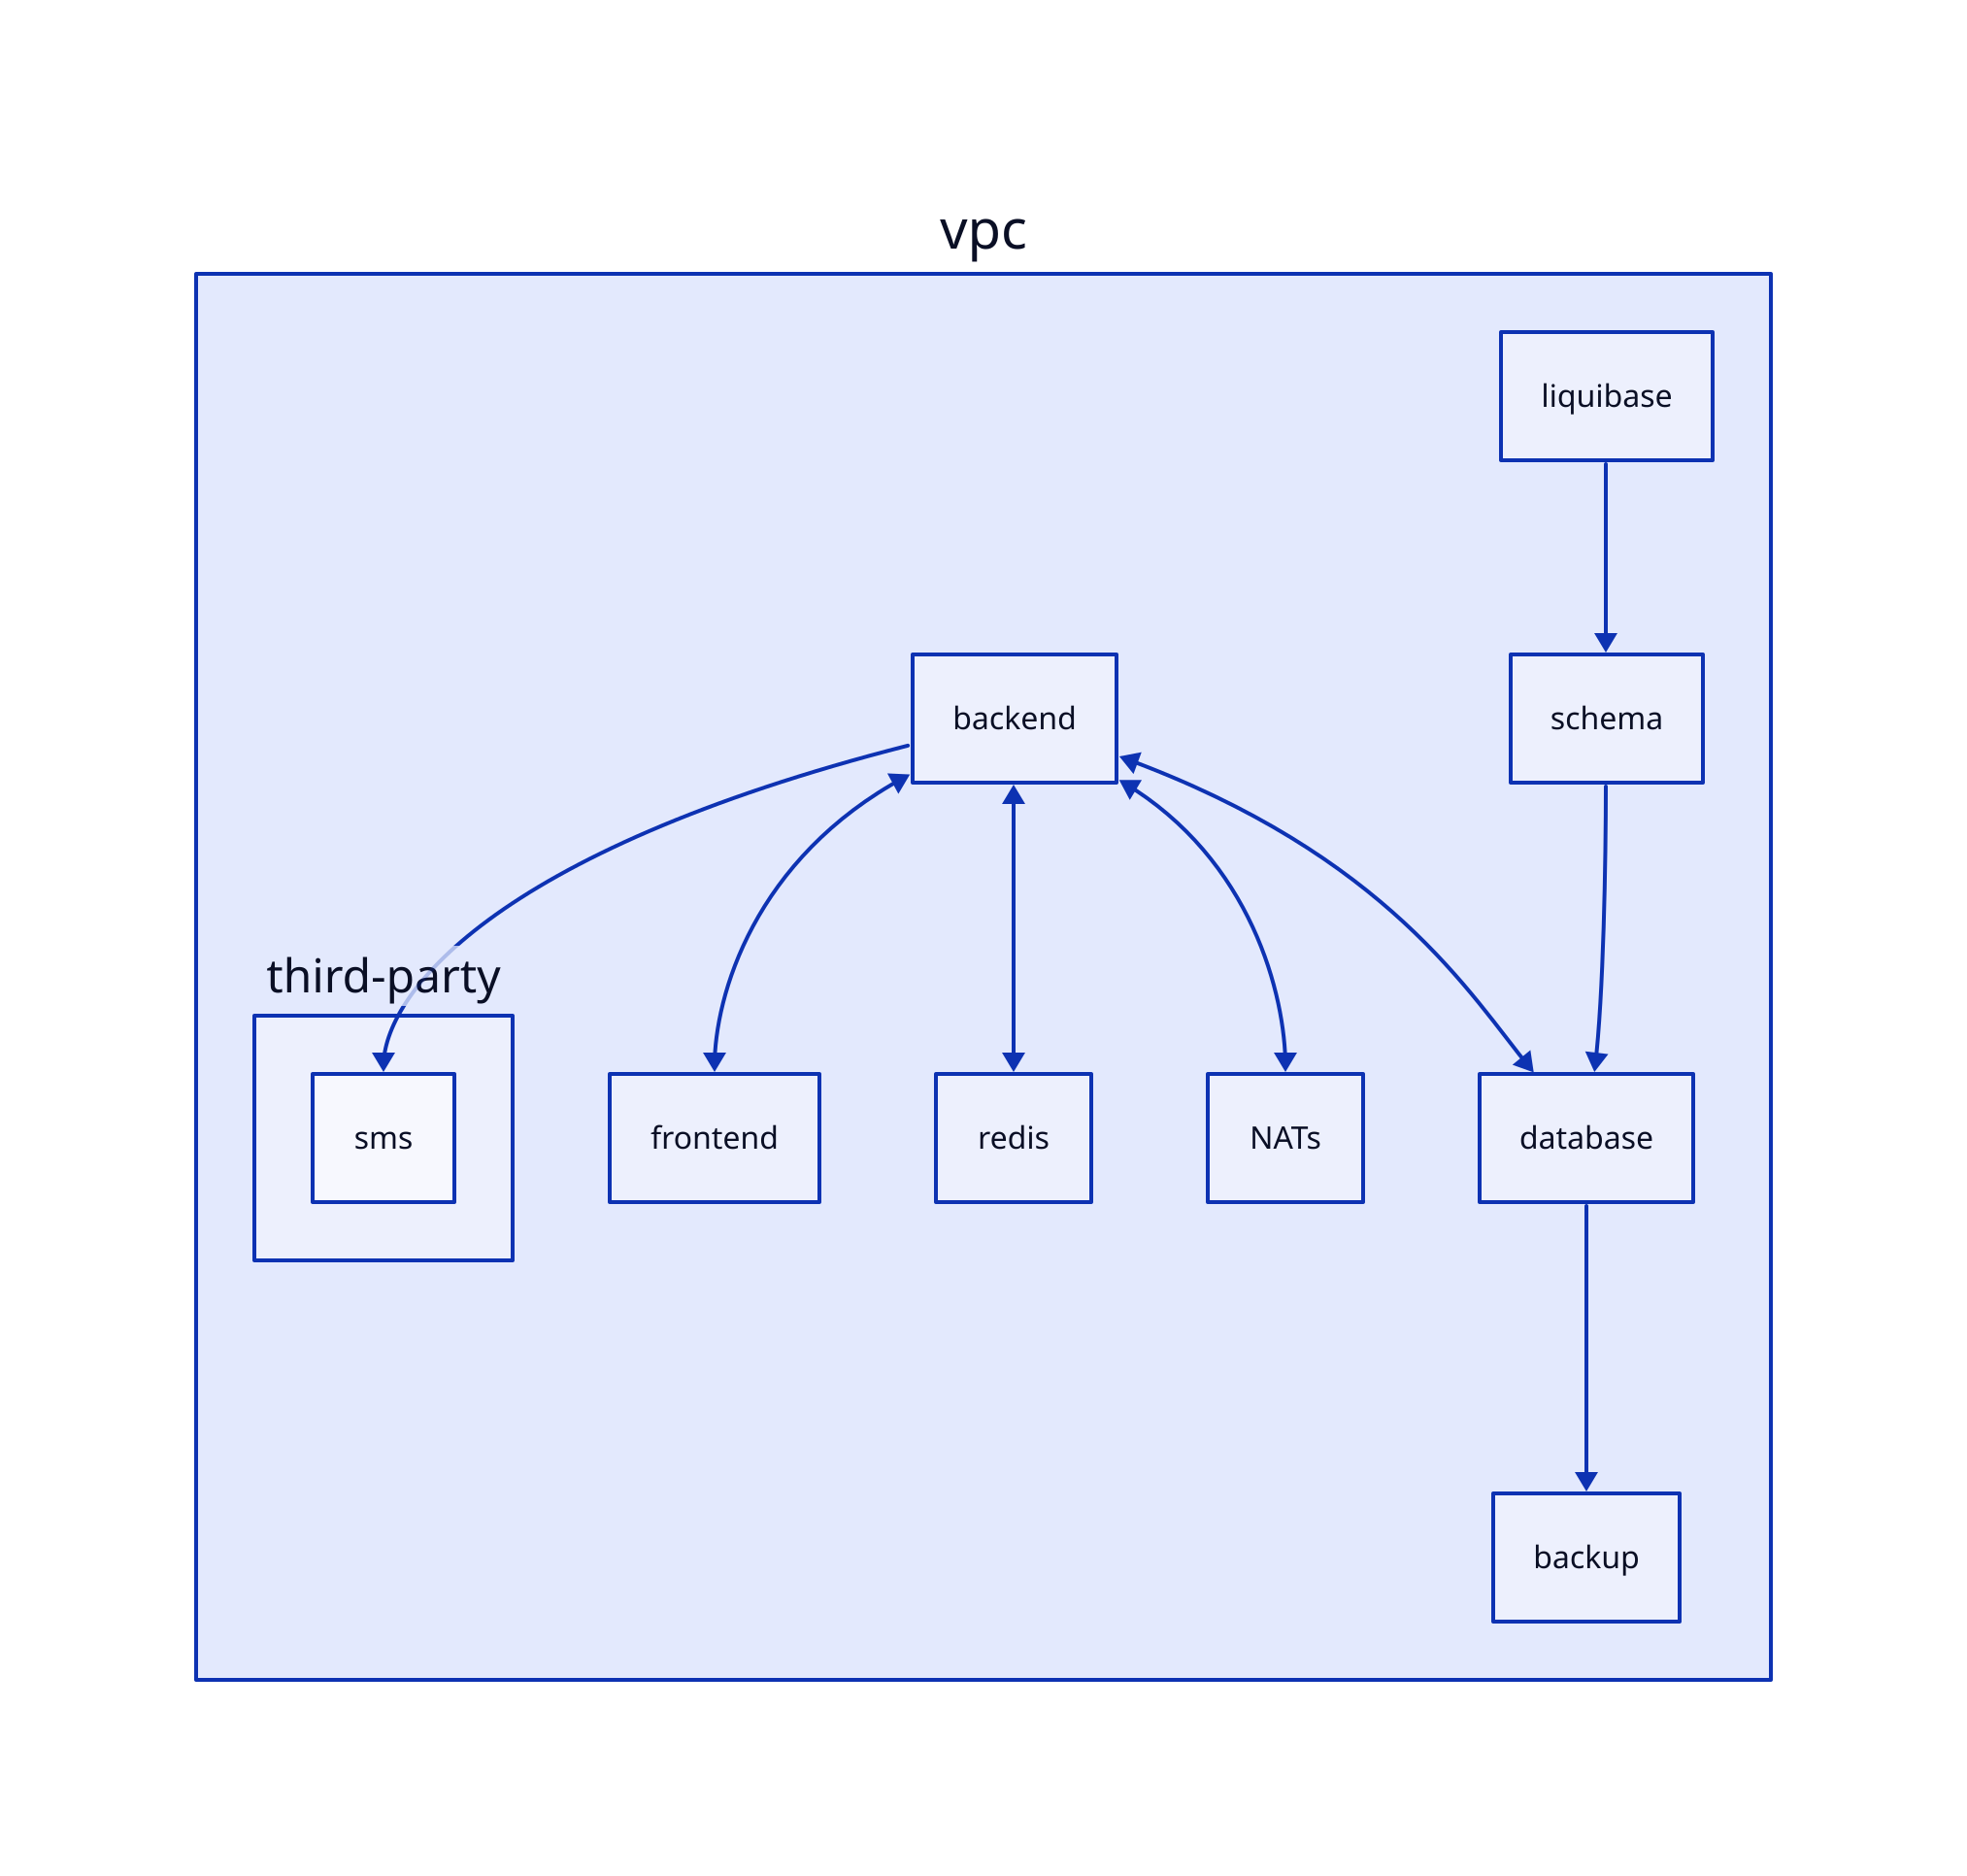 vpc: {
third-party: {
sms: {
}
}
backend <-> database
backend -> third-party.sms
backend <-> frontend
backend <-> redis
database -> backup
liquibase -> schema -> database
backend <-> NATs
}